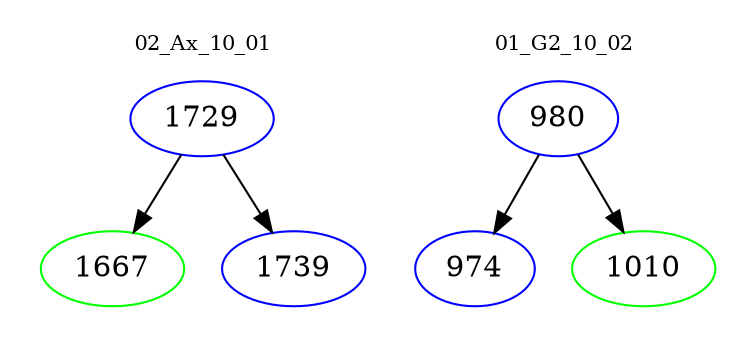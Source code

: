 digraph{
subgraph cluster_0 {
color = white
label = "02_Ax_10_01";
fontsize=10;
T0_1729 [label="1729", color="blue"]
T0_1729 -> T0_1667 [color="black"]
T0_1667 [label="1667", color="green"]
T0_1729 -> T0_1739 [color="black"]
T0_1739 [label="1739", color="blue"]
}
subgraph cluster_1 {
color = white
label = "01_G2_10_02";
fontsize=10;
T1_980 [label="980", color="blue"]
T1_980 -> T1_974 [color="black"]
T1_974 [label="974", color="blue"]
T1_980 -> T1_1010 [color="black"]
T1_1010 [label="1010", color="green"]
}
}
